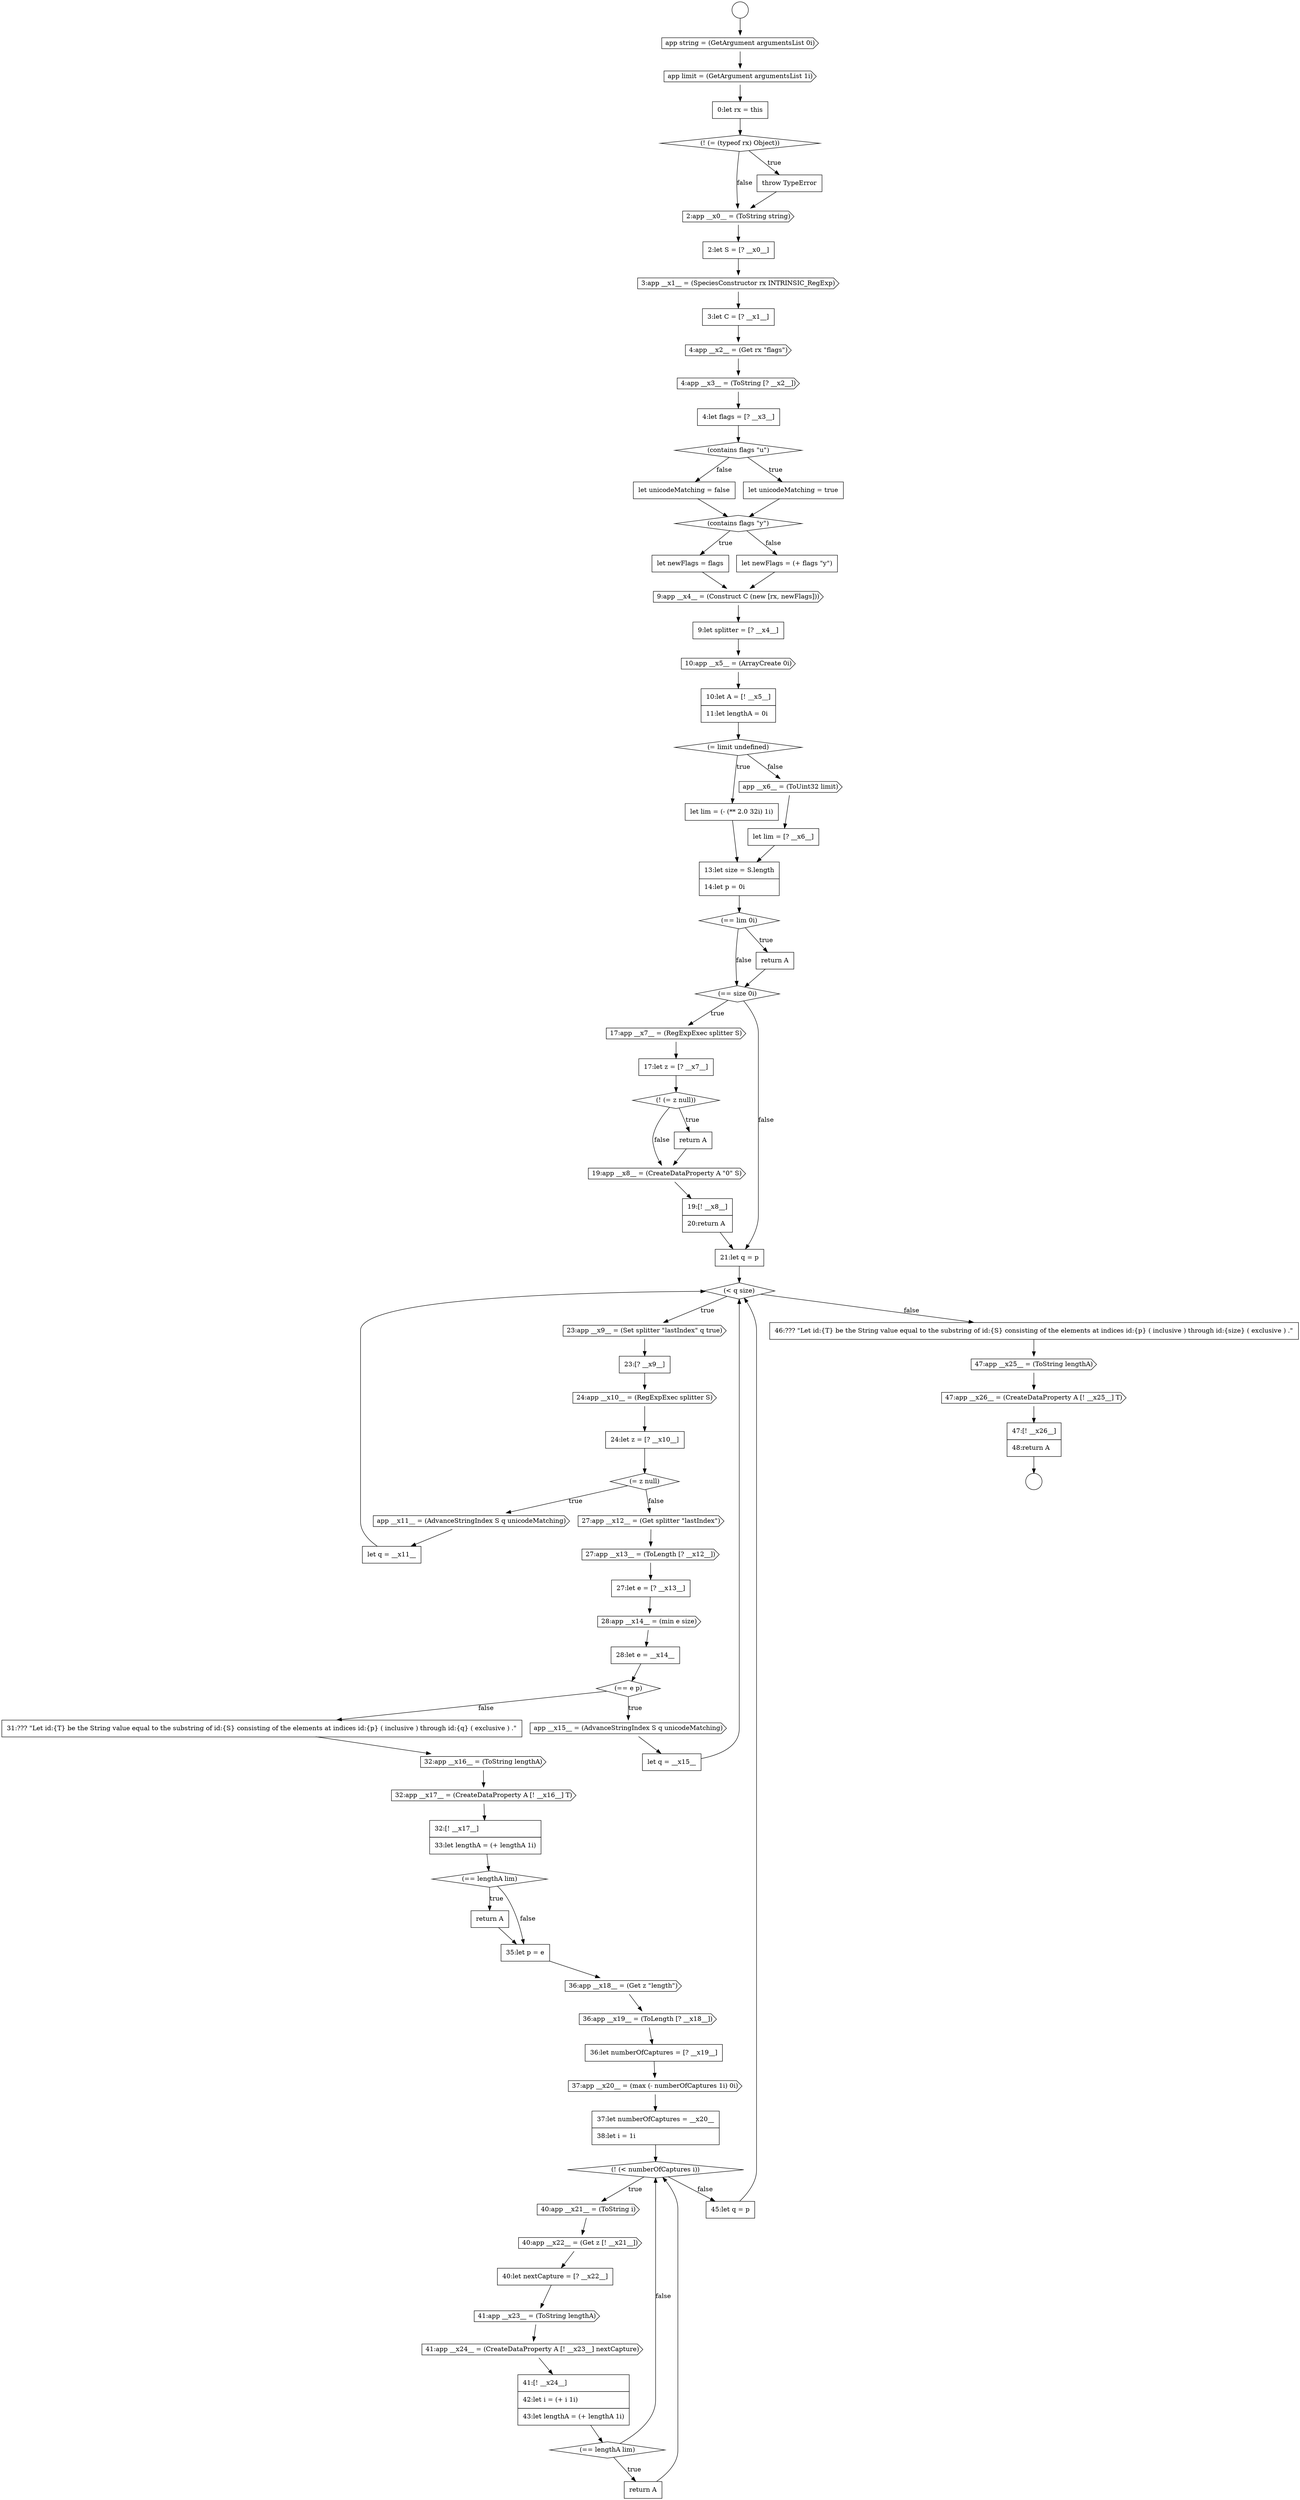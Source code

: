 digraph {
  node5 [shape=diamond, label=<<font color="black">(! (= (typeof rx) Object))</font>> color="black" fillcolor="white" style=filled]
  node65 [shape=cds, label=<<font color="black">37:app __x20__ = (max (- numberOfCaptures 1i) 0i)</font>> color="black" fillcolor="white" style=filled]
  node77 [shape=none, margin=0, label=<<font color="black">
    <table border="0" cellborder="1" cellspacing="0" cellpadding="10">
      <tr><td align="left">46:??? &quot;Let id:{T} be the String value equal to the substring of id:{S} consisting of the elements at indices id:{p} ( inclusive ) through id:{size} ( exclusive ) .&quot;</td></tr>
    </table>
  </font>> color="black" fillcolor="white" style=filled]
  node66 [shape=none, margin=0, label=<<font color="black">
    <table border="0" cellborder="1" cellspacing="0" cellpadding="10">
      <tr><td align="left">37:let numberOfCaptures = __x20__</td></tr>
      <tr><td align="left">38:let i = 1i</td></tr>
    </table>
  </font>> color="black" fillcolor="white" style=filled]
  node69 [shape=cds, label=<<font color="black">40:app __x22__ = (Get z [! __x21__])</font>> color="black" fillcolor="white" style=filled]
  node0 [shape=circle label=" " color="black" fillcolor="white" style=filled]
  node10 [shape=none, margin=0, label=<<font color="black">
    <table border="0" cellborder="1" cellspacing="0" cellpadding="10">
      <tr><td align="left">3:let C = [? __x1__]</td></tr>
    </table>
  </font>> color="black" fillcolor="white" style=filled]
  node56 [shape=cds, label=<<font color="black">32:app __x16__ = (ToString lengthA)</font>> color="black" fillcolor="white" style=filled]
  node42 [shape=cds, label=<<font color="black">24:app __x10__ = (RegExpExec splitter S)</font>> color="black" fillcolor="white" style=filled]
  node24 [shape=diamond, label=<<font color="black">(= limit undefined)</font>> color="black" fillcolor="white" style=filled]
  node37 [shape=none, margin=0, label=<<font color="black">
    <table border="0" cellborder="1" cellspacing="0" cellpadding="10">
      <tr><td align="left">19:[! __x8__]</td></tr>
      <tr><td align="left">20:return A</td></tr>
    </table>
  </font>> color="black" fillcolor="white" style=filled]
  node25 [shape=none, margin=0, label=<<font color="black">
    <table border="0" cellborder="1" cellspacing="0" cellpadding="10">
      <tr><td align="left">let lim = (- (** 2.0 32i) 1i)</td></tr>
    </table>
  </font>> color="black" fillcolor="white" style=filled]
  node52 [shape=diamond, label=<<font color="black">(== e p)</font>> color="black" fillcolor="white" style=filled]
  node14 [shape=diamond, label=<<font color="black">(contains flags &quot;u&quot;)</font>> color="black" fillcolor="white" style=filled]
  node20 [shape=cds, label=<<font color="black">9:app __x4__ = (Construct C (new [rx, newFlags]))</font>> color="black" fillcolor="white" style=filled]
  node46 [shape=none, margin=0, label=<<font color="black">
    <table border="0" cellborder="1" cellspacing="0" cellpadding="10">
      <tr><td align="left">let q = __x11__</td></tr>
    </table>
  </font>> color="black" fillcolor="white" style=filled]
  node57 [shape=cds, label=<<font color="black">32:app __x17__ = (CreateDataProperty A [! __x16__] T)</font>> color="black" fillcolor="white" style=filled]
  node78 [shape=cds, label=<<font color="black">47:app __x25__ = (ToString lengthA)</font>> color="black" fillcolor="white" style=filled]
  node29 [shape=diamond, label=<<font color="black">(== lim 0i)</font>> color="black" fillcolor="white" style=filled]
  node61 [shape=none, margin=0, label=<<font color="black">
    <table border="0" cellborder="1" cellspacing="0" cellpadding="10">
      <tr><td align="left">35:let p = e</td></tr>
    </table>
  </font>> color="black" fillcolor="white" style=filled]
  node1 [shape=circle label=" " color="black" fillcolor="white" style=filled]
  node74 [shape=diamond, label=<<font color="black">(== lengthA lim)</font>> color="black" fillcolor="white" style=filled]
  node6 [shape=none, margin=0, label=<<font color="black">
    <table border="0" cellborder="1" cellspacing="0" cellpadding="10">
      <tr><td align="left">throw TypeError</td></tr>
    </table>
  </font>> color="black" fillcolor="white" style=filled]
  node60 [shape=none, margin=0, label=<<font color="black">
    <table border="0" cellborder="1" cellspacing="0" cellpadding="10">
      <tr><td align="left">return A</td></tr>
    </table>
  </font>> color="black" fillcolor="white" style=filled]
  node70 [shape=none, margin=0, label=<<font color="black">
    <table border="0" cellborder="1" cellspacing="0" cellpadding="10">
      <tr><td align="left">40:let nextCapture = [? __x22__]</td></tr>
    </table>
  </font>> color="black" fillcolor="white" style=filled]
  node21 [shape=none, margin=0, label=<<font color="black">
    <table border="0" cellborder="1" cellspacing="0" cellpadding="10">
      <tr><td align="left">9:let splitter = [? __x4__]</td></tr>
    </table>
  </font>> color="black" fillcolor="white" style=filled]
  node33 [shape=none, margin=0, label=<<font color="black">
    <table border="0" cellborder="1" cellspacing="0" cellpadding="10">
      <tr><td align="left">17:let z = [? __x7__]</td></tr>
    </table>
  </font>> color="black" fillcolor="white" style=filled]
  node28 [shape=none, margin=0, label=<<font color="black">
    <table border="0" cellborder="1" cellspacing="0" cellpadding="10">
      <tr><td align="left">13:let size = S.length</td></tr>
      <tr><td align="left">14:let p = 0i</td></tr>
    </table>
  </font>> color="black" fillcolor="white" style=filled]
  node38 [shape=none, margin=0, label=<<font color="black">
    <table border="0" cellborder="1" cellspacing="0" cellpadding="10">
      <tr><td align="left">21:let q = p</td></tr>
    </table>
  </font>> color="black" fillcolor="white" style=filled]
  node9 [shape=cds, label=<<font color="black">3:app __x1__ = (SpeciesConstructor rx INTRINSIC_RegExp)</font>> color="black" fillcolor="white" style=filled]
  node53 [shape=cds, label=<<font color="black">app __x15__ = (AdvanceStringIndex S q unicodeMatching)</font>> color="black" fillcolor="white" style=filled]
  node13 [shape=none, margin=0, label=<<font color="black">
    <table border="0" cellborder="1" cellspacing="0" cellpadding="10">
      <tr><td align="left">4:let flags = [? __x3__]</td></tr>
    </table>
  </font>> color="black" fillcolor="white" style=filled]
  node41 [shape=none, margin=0, label=<<font color="black">
    <table border="0" cellborder="1" cellspacing="0" cellpadding="10">
      <tr><td align="left">23:[? __x9__]</td></tr>
    </table>
  </font>> color="black" fillcolor="white" style=filled]
  node73 [shape=none, margin=0, label=<<font color="black">
    <table border="0" cellborder="1" cellspacing="0" cellpadding="10">
      <tr><td align="left">41:[! __x24__]</td></tr>
      <tr><td align="left">42:let i = (+ i 1i)</td></tr>
      <tr><td align="left">43:let lengthA = (+ lengthA 1i)</td></tr>
    </table>
  </font>> color="black" fillcolor="white" style=filled]
  node2 [shape=cds, label=<<font color="black">app string = (GetArgument argumentsList 0i)</font>> color="black" fillcolor="white" style=filled]
  node45 [shape=cds, label=<<font color="black">app __x11__ = (AdvanceStringIndex S q unicodeMatching)</font>> color="black" fillcolor="white" style=filled]
  node64 [shape=none, margin=0, label=<<font color="black">
    <table border="0" cellborder="1" cellspacing="0" cellpadding="10">
      <tr><td align="left">36:let numberOfCaptures = [? __x19__]</td></tr>
    </table>
  </font>> color="black" fillcolor="white" style=filled]
  node17 [shape=diamond, label=<<font color="black">(contains flags &quot;y&quot;)</font>> color="black" fillcolor="white" style=filled]
  node32 [shape=cds, label=<<font color="black">17:app __x7__ = (RegExpExec splitter S)</font>> color="black" fillcolor="white" style=filled]
  node34 [shape=diamond, label=<<font color="black">(! (= z null))</font>> color="black" fillcolor="white" style=filled]
  node22 [shape=cds, label=<<font color="black">10:app __x5__ = (ArrayCreate 0i)</font>> color="black" fillcolor="white" style=filled]
  node44 [shape=diamond, label=<<font color="black">(= z null)</font>> color="black" fillcolor="white" style=filled]
  node59 [shape=diamond, label=<<font color="black">(== lengthA lim)</font>> color="black" fillcolor="white" style=filled]
  node27 [shape=none, margin=0, label=<<font color="black">
    <table border="0" cellborder="1" cellspacing="0" cellpadding="10">
      <tr><td align="left">let lim = [? __x6__]</td></tr>
    </table>
  </font>> color="black" fillcolor="white" style=filled]
  node71 [shape=cds, label=<<font color="black">41:app __x23__ = (ToString lengthA)</font>> color="black" fillcolor="white" style=filled]
  node12 [shape=cds, label=<<font color="black">4:app __x3__ = (ToString [? __x2__])</font>> color="black" fillcolor="white" style=filled]
  node54 [shape=none, margin=0, label=<<font color="black">
    <table border="0" cellborder="1" cellspacing="0" cellpadding="10">
      <tr><td align="left">let q = __x15__</td></tr>
    </table>
  </font>> color="black" fillcolor="white" style=filled]
  node49 [shape=none, margin=0, label=<<font color="black">
    <table border="0" cellborder="1" cellspacing="0" cellpadding="10">
      <tr><td align="left">27:let e = [? __x13__]</td></tr>
    </table>
  </font>> color="black" fillcolor="white" style=filled]
  node76 [shape=none, margin=0, label=<<font color="black">
    <table border="0" cellborder="1" cellspacing="0" cellpadding="10">
      <tr><td align="left">45:let q = p</td></tr>
    </table>
  </font>> color="black" fillcolor="white" style=filled]
  node7 [shape=cds, label=<<font color="black">2:app __x0__ = (ToString string)</font>> color="black" fillcolor="white" style=filled]
  node39 [shape=diamond, label=<<font color="black">(&lt; q size)</font>> color="black" fillcolor="white" style=filled]
  node3 [shape=cds, label=<<font color="black">app limit = (GetArgument argumentsList 1i)</font>> color="black" fillcolor="white" style=filled]
  node80 [shape=none, margin=0, label=<<font color="black">
    <table border="0" cellborder="1" cellspacing="0" cellpadding="10">
      <tr><td align="left">47:[! __x26__]</td></tr>
      <tr><td align="left">48:return A</td></tr>
    </table>
  </font>> color="black" fillcolor="white" style=filled]
  node35 [shape=none, margin=0, label=<<font color="black">
    <table border="0" cellborder="1" cellspacing="0" cellpadding="10">
      <tr><td align="left">return A</td></tr>
    </table>
  </font>> color="black" fillcolor="white" style=filled]
  node48 [shape=cds, label=<<font color="black">27:app __x13__ = (ToLength [? __x12__])</font>> color="black" fillcolor="white" style=filled]
  node63 [shape=cds, label=<<font color="black">36:app __x19__ = (ToLength [? __x18__])</font>> color="black" fillcolor="white" style=filled]
  node18 [shape=none, margin=0, label=<<font color="black">
    <table border="0" cellborder="1" cellspacing="0" cellpadding="10">
      <tr><td align="left">let newFlags = flags</td></tr>
    </table>
  </font>> color="black" fillcolor="white" style=filled]
  node50 [shape=cds, label=<<font color="black">28:app __x14__ = (min e size)</font>> color="black" fillcolor="white" style=filled]
  node67 [shape=diamond, label=<<font color="black">(! (&lt; numberOfCaptures i))</font>> color="black" fillcolor="white" style=filled]
  node16 [shape=none, margin=0, label=<<font color="black">
    <table border="0" cellborder="1" cellspacing="0" cellpadding="10">
      <tr><td align="left">let unicodeMatching = false</td></tr>
    </table>
  </font>> color="black" fillcolor="white" style=filled]
  node31 [shape=diamond, label=<<font color="black">(== size 0i)</font>> color="black" fillcolor="white" style=filled]
  node11 [shape=cds, label=<<font color="black">4:app __x2__ = (Get rx &quot;flags&quot;)</font>> color="black" fillcolor="white" style=filled]
  node72 [shape=cds, label=<<font color="black">41:app __x24__ = (CreateDataProperty A [! __x23__] nextCapture)</font>> color="black" fillcolor="white" style=filled]
  node43 [shape=none, margin=0, label=<<font color="black">
    <table border="0" cellborder="1" cellspacing="0" cellpadding="10">
      <tr><td align="left">24:let z = [? __x10__]</td></tr>
    </table>
  </font>> color="black" fillcolor="white" style=filled]
  node40 [shape=cds, label=<<font color="black">23:app __x9__ = (Set splitter &quot;lastIndex&quot; q true)</font>> color="black" fillcolor="white" style=filled]
  node26 [shape=cds, label=<<font color="black">app __x6__ = (ToUint32 limit)</font>> color="black" fillcolor="white" style=filled]
  node55 [shape=none, margin=0, label=<<font color="black">
    <table border="0" cellborder="1" cellspacing="0" cellpadding="10">
      <tr><td align="left">31:??? &quot;Let id:{T} be the String value equal to the substring of id:{S} consisting of the elements at indices id:{p} ( inclusive ) through id:{q} ( exclusive ) .&quot;</td></tr>
    </table>
  </font>> color="black" fillcolor="white" style=filled]
  node23 [shape=none, margin=0, label=<<font color="black">
    <table border="0" cellborder="1" cellspacing="0" cellpadding="10">
      <tr><td align="left">10:let A = [! __x5__]</td></tr>
      <tr><td align="left">11:let lengthA = 0i</td></tr>
    </table>
  </font>> color="black" fillcolor="white" style=filled]
  node8 [shape=none, margin=0, label=<<font color="black">
    <table border="0" cellborder="1" cellspacing="0" cellpadding="10">
      <tr><td align="left">2:let S = [? __x0__]</td></tr>
    </table>
  </font>> color="black" fillcolor="white" style=filled]
  node75 [shape=none, margin=0, label=<<font color="black">
    <table border="0" cellborder="1" cellspacing="0" cellpadding="10">
      <tr><td align="left">return A</td></tr>
    </table>
  </font>> color="black" fillcolor="white" style=filled]
  node58 [shape=none, margin=0, label=<<font color="black">
    <table border="0" cellborder="1" cellspacing="0" cellpadding="10">
      <tr><td align="left">32:[! __x17__]</td></tr>
      <tr><td align="left">33:let lengthA = (+ lengthA 1i)</td></tr>
    </table>
  </font>> color="black" fillcolor="white" style=filled]
  node36 [shape=cds, label=<<font color="black">19:app __x8__ = (CreateDataProperty A &quot;0&quot; S)</font>> color="black" fillcolor="white" style=filled]
  node30 [shape=none, margin=0, label=<<font color="black">
    <table border="0" cellborder="1" cellspacing="0" cellpadding="10">
      <tr><td align="left">return A</td></tr>
    </table>
  </font>> color="black" fillcolor="white" style=filled]
  node51 [shape=none, margin=0, label=<<font color="black">
    <table border="0" cellborder="1" cellspacing="0" cellpadding="10">
      <tr><td align="left">28:let e = __x14__</td></tr>
    </table>
  </font>> color="black" fillcolor="white" style=filled]
  node19 [shape=none, margin=0, label=<<font color="black">
    <table border="0" cellborder="1" cellspacing="0" cellpadding="10">
      <tr><td align="left">let newFlags = (+ flags &quot;y&quot;)</td></tr>
    </table>
  </font>> color="black" fillcolor="white" style=filled]
  node4 [shape=none, margin=0, label=<<font color="black">
    <table border="0" cellborder="1" cellspacing="0" cellpadding="10">
      <tr><td align="left">0:let rx = this</td></tr>
    </table>
  </font>> color="black" fillcolor="white" style=filled]
  node79 [shape=cds, label=<<font color="black">47:app __x26__ = (CreateDataProperty A [! __x25__] T)</font>> color="black" fillcolor="white" style=filled]
  node47 [shape=cds, label=<<font color="black">27:app __x12__ = (Get splitter &quot;lastIndex&quot;)</font>> color="black" fillcolor="white" style=filled]
  node15 [shape=none, margin=0, label=<<font color="black">
    <table border="0" cellborder="1" cellspacing="0" cellpadding="10">
      <tr><td align="left">let unicodeMatching = true</td></tr>
    </table>
  </font>> color="black" fillcolor="white" style=filled]
  node68 [shape=cds, label=<<font color="black">40:app __x21__ = (ToString i)</font>> color="black" fillcolor="white" style=filled]
  node62 [shape=cds, label=<<font color="black">36:app __x18__ = (Get z &quot;length&quot;)</font>> color="black" fillcolor="white" style=filled]
  node66 -> node67 [ color="black"]
  node71 -> node72 [ color="black"]
  node52 -> node53 [label=<<font color="black">true</font>> color="black"]
  node52 -> node55 [label=<<font color="black">false</font>> color="black"]
  node23 -> node24 [ color="black"]
  node51 -> node52 [ color="black"]
  node24 -> node25 [label=<<font color="black">true</font>> color="black"]
  node24 -> node26 [label=<<font color="black">false</font>> color="black"]
  node69 -> node70 [ color="black"]
  node32 -> node33 [ color="black"]
  node53 -> node54 [ color="black"]
  node3 -> node4 [ color="black"]
  node63 -> node64 [ color="black"]
  node61 -> node62 [ color="black"]
  node64 -> node65 [ color="black"]
  node28 -> node29 [ color="black"]
  node75 -> node67 [ color="black"]
  node25 -> node28 [ color="black"]
  node7 -> node8 [ color="black"]
  node42 -> node43 [ color="black"]
  node76 -> node39 [ color="black"]
  node18 -> node20 [ color="black"]
  node2 -> node3 [ color="black"]
  node55 -> node56 [ color="black"]
  node62 -> node63 [ color="black"]
  node46 -> node39 [ color="black"]
  node11 -> node12 [ color="black"]
  node19 -> node20 [ color="black"]
  node59 -> node60 [label=<<font color="black">true</font>> color="black"]
  node59 -> node61 [label=<<font color="black">false</font>> color="black"]
  node13 -> node14 [ color="black"]
  node35 -> node36 [ color="black"]
  node57 -> node58 [ color="black"]
  node54 -> node39 [ color="black"]
  node79 -> node80 [ color="black"]
  node12 -> node13 [ color="black"]
  node34 -> node35 [label=<<font color="black">true</font>> color="black"]
  node34 -> node36 [label=<<font color="black">false</font>> color="black"]
  node45 -> node46 [ color="black"]
  node0 -> node2 [ color="black"]
  node36 -> node37 [ color="black"]
  node22 -> node23 [ color="black"]
  node70 -> node71 [ color="black"]
  node6 -> node7 [ color="black"]
  node43 -> node44 [ color="black"]
  node80 -> node1 [ color="black"]
  node9 -> node10 [ color="black"]
  node27 -> node28 [ color="black"]
  node37 -> node38 [ color="black"]
  node68 -> node69 [ color="black"]
  node40 -> node41 [ color="black"]
  node30 -> node31 [ color="black"]
  node77 -> node78 [ color="black"]
  node26 -> node27 [ color="black"]
  node15 -> node17 [ color="black"]
  node72 -> node73 [ color="black"]
  node78 -> node79 [ color="black"]
  node10 -> node11 [ color="black"]
  node47 -> node48 [ color="black"]
  node50 -> node51 [ color="black"]
  node4 -> node5 [ color="black"]
  node8 -> node9 [ color="black"]
  node67 -> node68 [label=<<font color="black">true</font>> color="black"]
  node67 -> node76 [label=<<font color="black">false</font>> color="black"]
  node21 -> node22 [ color="black"]
  node73 -> node74 [ color="black"]
  node20 -> node21 [ color="black"]
  node60 -> node61 [ color="black"]
  node56 -> node57 [ color="black"]
  node5 -> node6 [label=<<font color="black">true</font>> color="black"]
  node5 -> node7 [label=<<font color="black">false</font>> color="black"]
  node16 -> node17 [ color="black"]
  node58 -> node59 [ color="black"]
  node65 -> node66 [ color="black"]
  node48 -> node49 [ color="black"]
  node49 -> node50 [ color="black"]
  node29 -> node30 [label=<<font color="black">true</font>> color="black"]
  node29 -> node31 [label=<<font color="black">false</font>> color="black"]
  node44 -> node45 [label=<<font color="black">true</font>> color="black"]
  node44 -> node47 [label=<<font color="black">false</font>> color="black"]
  node38 -> node39 [ color="black"]
  node74 -> node75 [label=<<font color="black">true</font>> color="black"]
  node74 -> node67 [label=<<font color="black">false</font>> color="black"]
  node14 -> node15 [label=<<font color="black">true</font>> color="black"]
  node14 -> node16 [label=<<font color="black">false</font>> color="black"]
  node17 -> node18 [label=<<font color="black">true</font>> color="black"]
  node17 -> node19 [label=<<font color="black">false</font>> color="black"]
  node41 -> node42 [ color="black"]
  node31 -> node32 [label=<<font color="black">true</font>> color="black"]
  node31 -> node38 [label=<<font color="black">false</font>> color="black"]
  node33 -> node34 [ color="black"]
  node39 -> node40 [label=<<font color="black">true</font>> color="black"]
  node39 -> node77 [label=<<font color="black">false</font>> color="black"]
}
